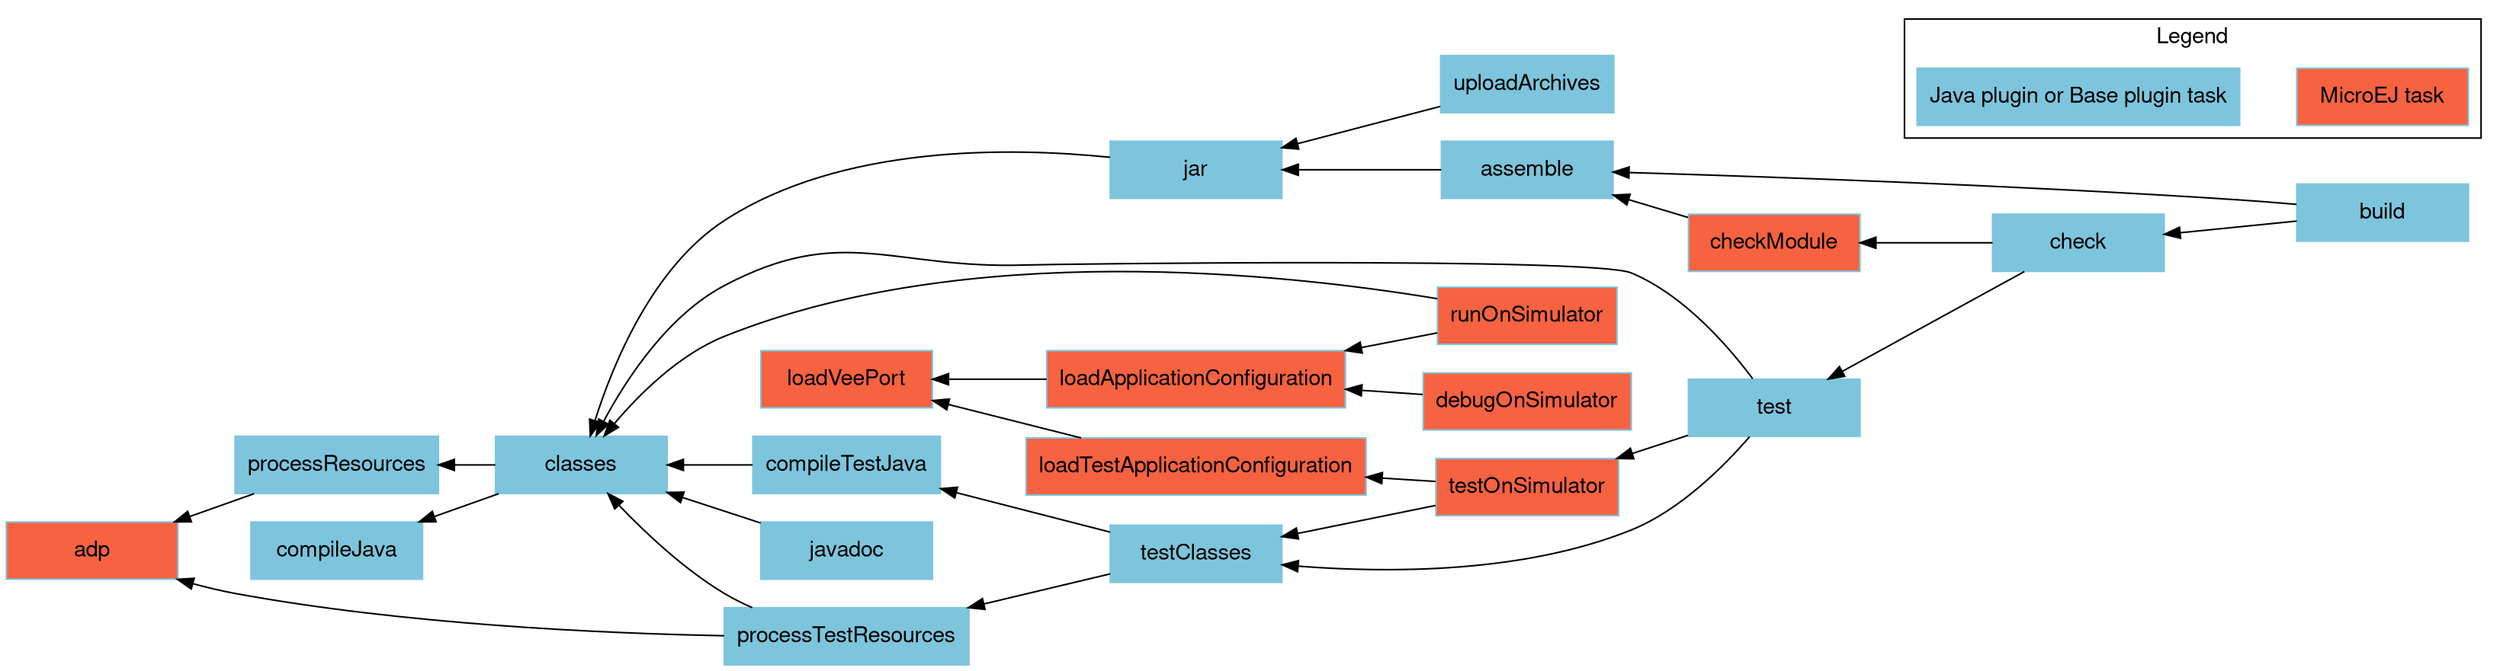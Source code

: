 digraph mygraph {
    rankdir="RL";
    fontname="Helvetica,Arial,sans-serif"
    node [
        shape = box
        width = 1.5
        color = "#7dc5dc"
        style = filled
        fontname="Helvetica,Arial,sans-serif"
    ]
    edge [fontname="Helvetica,Arial,sans-serif"]
    "adp" [fillcolor = "#f76241"]
    "checkModule" [fillcolor = "#f76241"]
    "loadVeePort" [fillcolor = "#f76241"]
    "loadApplicationConfiguration" [fillcolor = "#f76241"]
    "loadTestApplicationConfiguration" [fillcolor = "#f76241"]
    "runOnSimulator" [fillcolor = "#f76241"]
    "debugOnSimulator" [fillcolor = "#f76241"]
    "testOnSimulator" [fillcolor = "#f76241"]
    "build" -> "check"
    "check" -> "test"
    "test" -> "testOnSimulator"
    "test" -> "classes"
    "test" -> "testClasses"
    "testOnSimulator" -> "testClasses"
    "testOnSimulator" -> "loadTestApplicationConfiguration"
    "testClasses" -> "compileTestJava"
    "testClasses" -> "processTestResources"
    "loadTestApplicationConfiguration" -> "loadVeePort"
    "processResources" -> "adp"
    "processTestResources" -> "adp"
    "processTestResources" -> "classes"
    "compileTestJava" -> "classes"
    "javadoc" -> "classes"
    "classes" -> "compileJava"
    "classes" -> "processResources"
    "build" -> "assemble"
    "assemble" -> "jar"
    "uploadArchives" -> "jar"
    "jar" -> "classes"
    "runOnSimulator" -> "classes"
    "runOnSimulator" -> "loadApplicationConfiguration"
    "debugOnSimulator" -> "loadApplicationConfiguration"
    "loadApplicationConfiguration" -> "loadVeePort"
    "checkModule" -> "assemble"
    "check" -> "checkModule"

    subgraph cluster_legend {
        label="Legend";
        microej [fillcolor="#f76241" label="MicroEJ task"];
        java [fillcolor="#7dc5dc" label="Java plugin or Base plugin task"];
        microej -> java [style=invis];
        java -> microej [style=invis];
    }
}